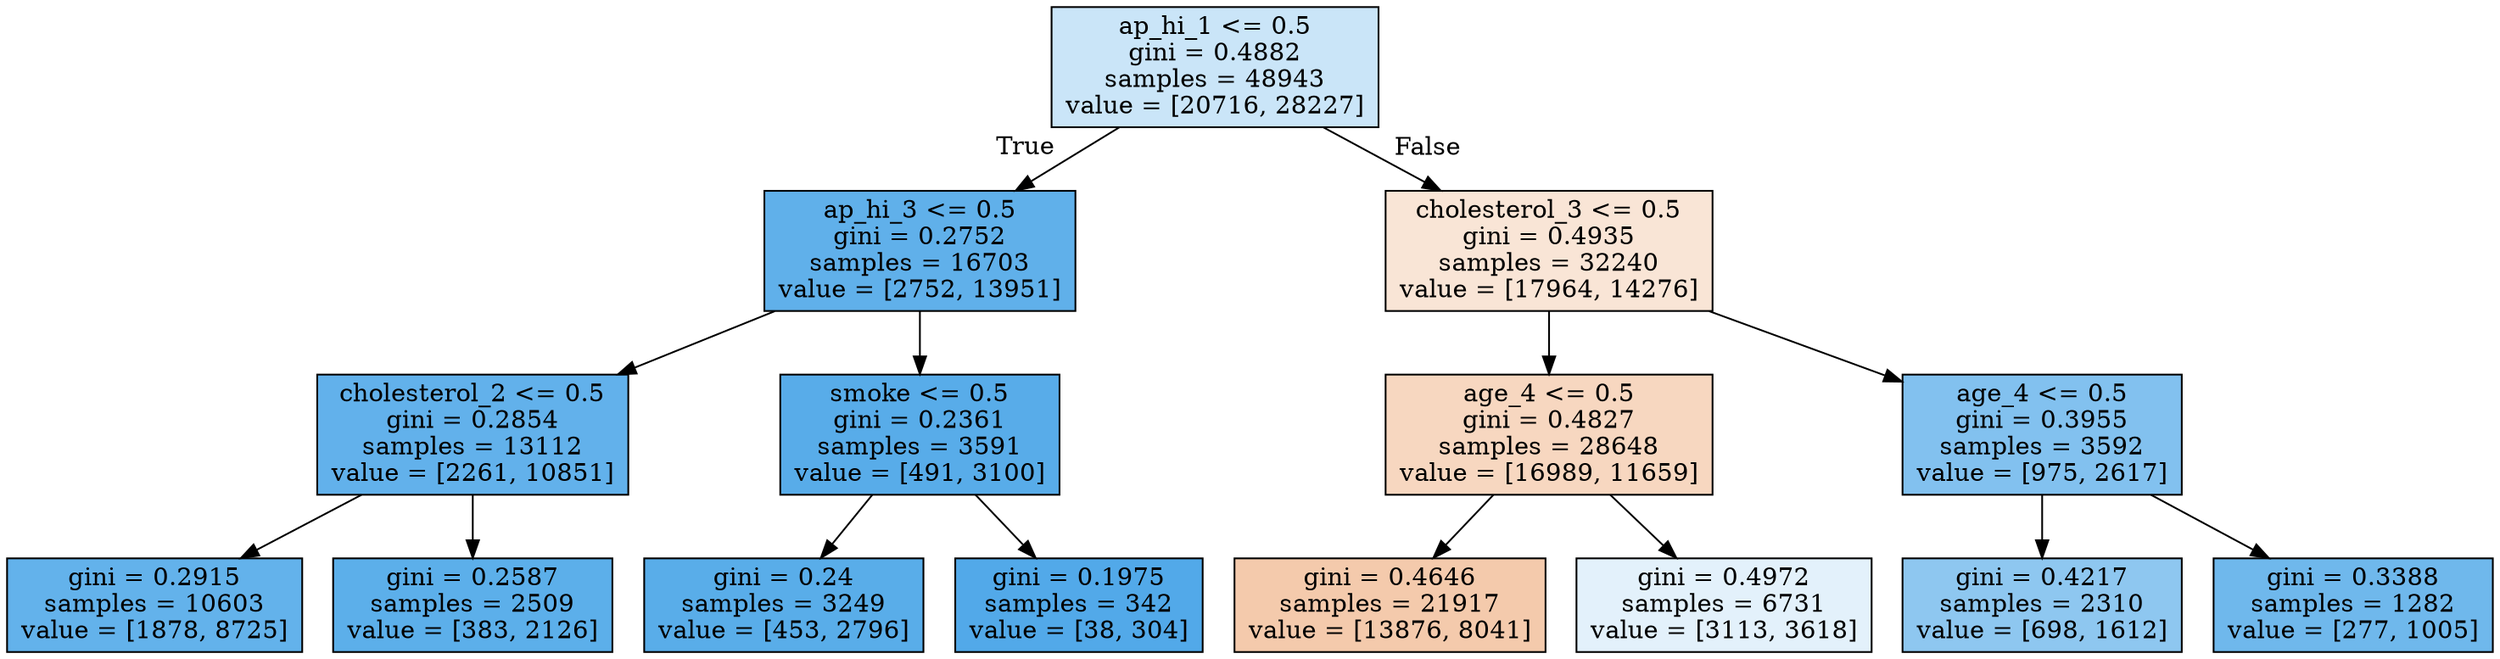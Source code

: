 digraph Tree {
node [shape=box, style="filled", color="black"] ;
0 [label="ap_hi_1 <= 0.5\ngini = 0.4882\nsamples = 48943\nvalue = [20716, 28227]", fillcolor="#399de544"] ;
1 [label="ap_hi_3 <= 0.5\ngini = 0.2752\nsamples = 16703\nvalue = [2752, 13951]", fillcolor="#399de5cd"] ;
0 -> 1 [labeldistance=2.5, labelangle=45, headlabel="True"] ;
2 [label="cholesterol_2 <= 0.5\ngini = 0.2854\nsamples = 13112\nvalue = [2261, 10851]", fillcolor="#399de5ca"] ;
1 -> 2 ;
3 [label="gini = 0.2915\nsamples = 10603\nvalue = [1878, 8725]", fillcolor="#399de5c8"] ;
2 -> 3 ;
4 [label="gini = 0.2587\nsamples = 2509\nvalue = [383, 2126]", fillcolor="#399de5d1"] ;
2 -> 4 ;
5 [label="smoke <= 0.5\ngini = 0.2361\nsamples = 3591\nvalue = [491, 3100]", fillcolor="#399de5d7"] ;
1 -> 5 ;
6 [label="gini = 0.24\nsamples = 3249\nvalue = [453, 2796]", fillcolor="#399de5d6"] ;
5 -> 6 ;
7 [label="gini = 0.1975\nsamples = 342\nvalue = [38, 304]", fillcolor="#399de5df"] ;
5 -> 7 ;
8 [label="cholesterol_3 <= 0.5\ngini = 0.4935\nsamples = 32240\nvalue = [17964, 14276]", fillcolor="#e5813934"] ;
0 -> 8 [labeldistance=2.5, labelangle=-45, headlabel="False"] ;
9 [label="age_4 <= 0.5\ngini = 0.4827\nsamples = 28648\nvalue = [16989, 11659]", fillcolor="#e5813950"] ;
8 -> 9 ;
10 [label="gini = 0.4646\nsamples = 21917\nvalue = [13876, 8041]", fillcolor="#e581396b"] ;
9 -> 10 ;
11 [label="gini = 0.4972\nsamples = 6731\nvalue = [3113, 3618]", fillcolor="#399de524"] ;
9 -> 11 ;
12 [label="age_4 <= 0.5\ngini = 0.3955\nsamples = 3592\nvalue = [975, 2617]", fillcolor="#399de5a0"] ;
8 -> 12 ;
13 [label="gini = 0.4217\nsamples = 2310\nvalue = [698, 1612]", fillcolor="#399de591"] ;
12 -> 13 ;
14 [label="gini = 0.3388\nsamples = 1282\nvalue = [277, 1005]", fillcolor="#399de5b9"] ;
12 -> 14 ;
}